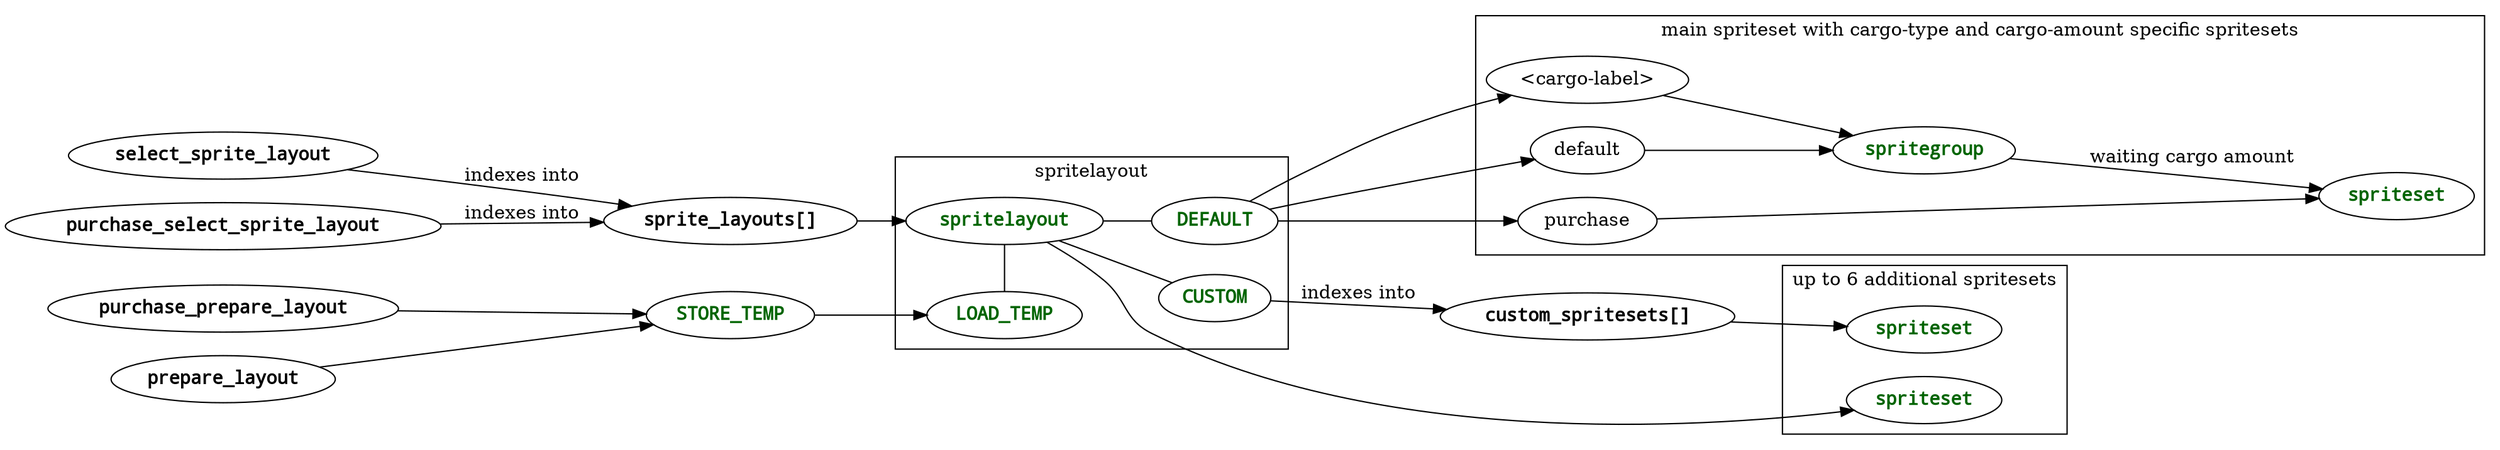 digraph {
    rankdir="LR"
    subgraph {
        rank = same
        select_sprite_layout [fontname="Noto Mono, bold"]
        purchase_select_sprite_layout [fontname="Noto Mono, bold"]
        prepare_layout [fontname="Noto Mono, bold"]
        purchase_prepare_layout [fontname="Noto Mono, bold"]
    }
    select_sprite_layout -> sprite_layouts [label="indexes into"]
    purchase_select_sprite_layout -> sprite_layouts [label="indexes into"]
    prepare_layout -> STORE_TEMP
    purchase_prepare_layout -> STORE_TEMP
    STORE_TEMP -> LOAD_TEMP
    STORE_TEMP [fontname="Noto Mono, bold" fontcolor="darkgreen"]
    sprite_layouts [label="sprite_layouts[]" fontname="Noto Mono, bold"]
    sprite_layouts -> spritelayout
    subgraph cluster_spritelayout {
        rank = same
        label = "spritelayout"
        spritelayout [fontname="Noto Mono, bold" fontcolor="darkgreen"]
        LOAD_TEMP [fontname="Noto Mono, bold" fontcolor="darkgreen"]
        DEFAULT [fontname="Noto Mono, bold" fontcolor="darkgreen"]
        CUSTOM [fontname="Noto Mono, bold" fontcolor="darkgreen"]
        spritelayout -> LOAD_TEMP [dir=none constraint=false]
        spritelayout -> DEFAULT [dir=none]
        spritelayout -> CUSTOM [dir=none]
    }

    subgraph cluster_main {
        label = "main spriteset with cargo-type and cargo-amount specific spritesets"
        subgraph {
            rank = same
            DEFAULT -> default
            DEFAULT -> cargotype
            DEFAULT -> purchase
        }
        cargotype [label="<cargo-label>"]
        cargotype -> spritegroup
        default -> spritegroup
        purchase -> spriteset
        spritegroup [fontname="Noto Mono, bold" fontcolor="darkgreen"]
        spriteset [fontname="Noto Mono, bold" fontcolor="darkgreen"]
        spritegroup -> spriteset [label="\nwaiting cargo amount"]
    }

    CUSTOM -> custom_spritesets [label="indexes into"]
    custom_spritesets [label="custom_spritesets[]"  fontname="Noto Mono, bold"]
    custom_spritesets -> spriteset1
    spritelayout -> spriteset2
    subgraph cluster_custom {
        rank = same
        label = "up to 6 additional spritesets"
        spriteset1 [label="spriteset" fontname="Noto Mono, bold" fontcolor="darkgreen"]
        spriteset2 [label="spriteset" fontname="Noto Mono, bold" fontcolor="darkgreen"]
    }
}
